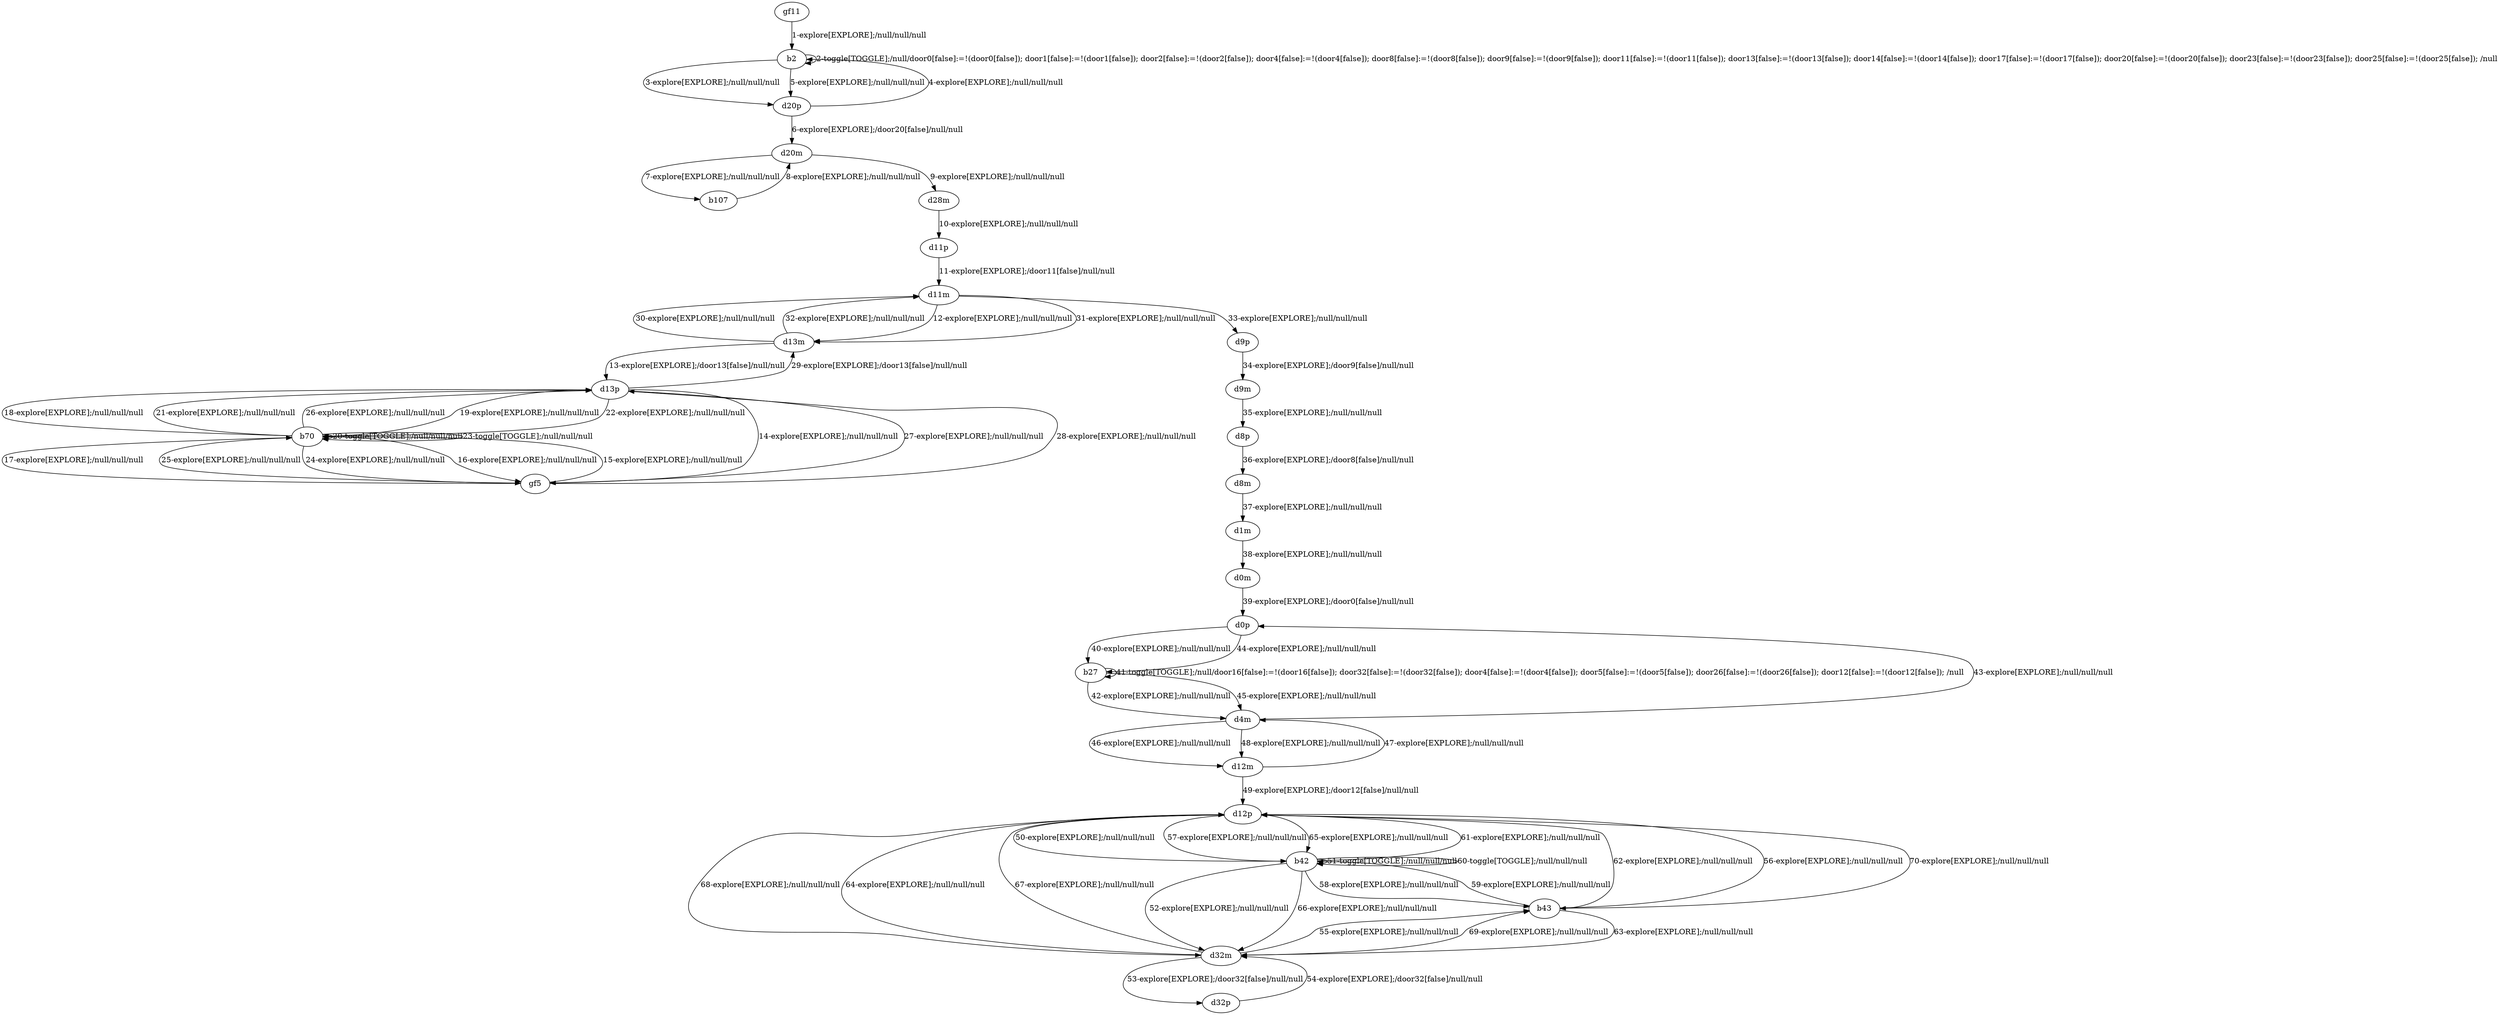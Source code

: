 # Total number of goals covered by this test: 5
# b42 --> d32m
# d32p --> d32m
# d32m --> d32p
# d32m --> b43
# b43 --> d12p

digraph g {
"gf11" -> "b2" [label = "1-explore[EXPLORE];/null/null/null"];
"b2" -> "b2" [label = "2-toggle[TOGGLE];/null/door0[false]:=!(door0[false]); door1[false]:=!(door1[false]); door2[false]:=!(door2[false]); door4[false]:=!(door4[false]); door8[false]:=!(door8[false]); door9[false]:=!(door9[false]); door11[false]:=!(door11[false]); door13[false]:=!(door13[false]); door14[false]:=!(door14[false]); door17[false]:=!(door17[false]); door20[false]:=!(door20[false]); door23[false]:=!(door23[false]); door25[false]:=!(door25[false]); /null"];
"b2" -> "d20p" [label = "3-explore[EXPLORE];/null/null/null"];
"d20p" -> "b2" [label = "4-explore[EXPLORE];/null/null/null"];
"b2" -> "d20p" [label = "5-explore[EXPLORE];/null/null/null"];
"d20p" -> "d20m" [label = "6-explore[EXPLORE];/door20[false]/null/null"];
"d20m" -> "b107" [label = "7-explore[EXPLORE];/null/null/null"];
"b107" -> "d20m" [label = "8-explore[EXPLORE];/null/null/null"];
"d20m" -> "d28m" [label = "9-explore[EXPLORE];/null/null/null"];
"d28m" -> "d11p" [label = "10-explore[EXPLORE];/null/null/null"];
"d11p" -> "d11m" [label = "11-explore[EXPLORE];/door11[false]/null/null"];
"d11m" -> "d13m" [label = "12-explore[EXPLORE];/null/null/null"];
"d13m" -> "d13p" [label = "13-explore[EXPLORE];/door13[false]/null/null"];
"d13p" -> "gf5" [label = "14-explore[EXPLORE];/null/null/null"];
"gf5" -> "b70" [label = "15-explore[EXPLORE];/null/null/null"];
"b70" -> "gf5" [label = "16-explore[EXPLORE];/null/null/null"];
"gf5" -> "b70" [label = "17-explore[EXPLORE];/null/null/null"];
"b70" -> "d13p" [label = "18-explore[EXPLORE];/null/null/null"];
"d13p" -> "b70" [label = "19-explore[EXPLORE];/null/null/null"];
"b70" -> "b70" [label = "20-toggle[TOGGLE];/null/null/null"];
"b70" -> "d13p" [label = "21-explore[EXPLORE];/null/null/null"];
"d13p" -> "b70" [label = "22-explore[EXPLORE];/null/null/null"];
"b70" -> "b70" [label = "23-toggle[TOGGLE];/null/null/null"];
"b70" -> "gf5" [label = "24-explore[EXPLORE];/null/null/null"];
"gf5" -> "b70" [label = "25-explore[EXPLORE];/null/null/null"];
"b70" -> "d13p" [label = "26-explore[EXPLORE];/null/null/null"];
"d13p" -> "gf5" [label = "27-explore[EXPLORE];/null/null/null"];
"gf5" -> "d13p" [label = "28-explore[EXPLORE];/null/null/null"];
"d13p" -> "d13m" [label = "29-explore[EXPLORE];/door13[false]/null/null"];
"d13m" -> "d11m" [label = "30-explore[EXPLORE];/null/null/null"];
"d11m" -> "d13m" [label = "31-explore[EXPLORE];/null/null/null"];
"d13m" -> "d11m" [label = "32-explore[EXPLORE];/null/null/null"];
"d11m" -> "d9p" [label = "33-explore[EXPLORE];/null/null/null"];
"d9p" -> "d9m" [label = "34-explore[EXPLORE];/door9[false]/null/null"];
"d9m" -> "d8p" [label = "35-explore[EXPLORE];/null/null/null"];
"d8p" -> "d8m" [label = "36-explore[EXPLORE];/door8[false]/null/null"];
"d8m" -> "d1m" [label = "37-explore[EXPLORE];/null/null/null"];
"d1m" -> "d0m" [label = "38-explore[EXPLORE];/null/null/null"];
"d0m" -> "d0p" [label = "39-explore[EXPLORE];/door0[false]/null/null"];
"d0p" -> "b27" [label = "40-explore[EXPLORE];/null/null/null"];
"b27" -> "b27" [label = "41-toggle[TOGGLE];/null/door16[false]:=!(door16[false]); door32[false]:=!(door32[false]); door4[false]:=!(door4[false]); door5[false]:=!(door5[false]); door26[false]:=!(door26[false]); door12[false]:=!(door12[false]); /null"];
"b27" -> "d4m" [label = "42-explore[EXPLORE];/null/null/null"];
"d4m" -> "d0p" [label = "43-explore[EXPLORE];/null/null/null"];
"d0p" -> "b27" [label = "44-explore[EXPLORE];/null/null/null"];
"b27" -> "d4m" [label = "45-explore[EXPLORE];/null/null/null"];
"d4m" -> "d12m" [label = "46-explore[EXPLORE];/null/null/null"];
"d12m" -> "d4m" [label = "47-explore[EXPLORE];/null/null/null"];
"d4m" -> "d12m" [label = "48-explore[EXPLORE];/null/null/null"];
"d12m" -> "d12p" [label = "49-explore[EXPLORE];/door12[false]/null/null"];
"d12p" -> "b42" [label = "50-explore[EXPLORE];/null/null/null"];
"b42" -> "b42" [label = "51-toggle[TOGGLE];/null/null/null"];
"b42" -> "d32m" [label = "52-explore[EXPLORE];/null/null/null"];
"d32m" -> "d32p" [label = "53-explore[EXPLORE];/door32[false]/null/null"];
"d32p" -> "d32m" [label = "54-explore[EXPLORE];/door32[false]/null/null"];
"d32m" -> "b43" [label = "55-explore[EXPLORE];/null/null/null"];
"b43" -> "d12p" [label = "56-explore[EXPLORE];/null/null/null"];
"d12p" -> "b42" [label = "57-explore[EXPLORE];/null/null/null"];
"b42" -> "b43" [label = "58-explore[EXPLORE];/null/null/null"];
"b43" -> "b42" [label = "59-explore[EXPLORE];/null/null/null"];
"b42" -> "b42" [label = "60-toggle[TOGGLE];/null/null/null"];
"b42" -> "d12p" [label = "61-explore[EXPLORE];/null/null/null"];
"d12p" -> "b43" [label = "62-explore[EXPLORE];/null/null/null"];
"b43" -> "d32m" [label = "63-explore[EXPLORE];/null/null/null"];
"d32m" -> "d12p" [label = "64-explore[EXPLORE];/null/null/null"];
"d12p" -> "b42" [label = "65-explore[EXPLORE];/null/null/null"];
"b42" -> "d32m" [label = "66-explore[EXPLORE];/null/null/null"];
"d32m" -> "d12p" [label = "67-explore[EXPLORE];/null/null/null"];
"d12p" -> "d32m" [label = "68-explore[EXPLORE];/null/null/null"];
"d32m" -> "b43" [label = "69-explore[EXPLORE];/null/null/null"];
"b43" -> "d12p" [label = "70-explore[EXPLORE];/null/null/null"];
}